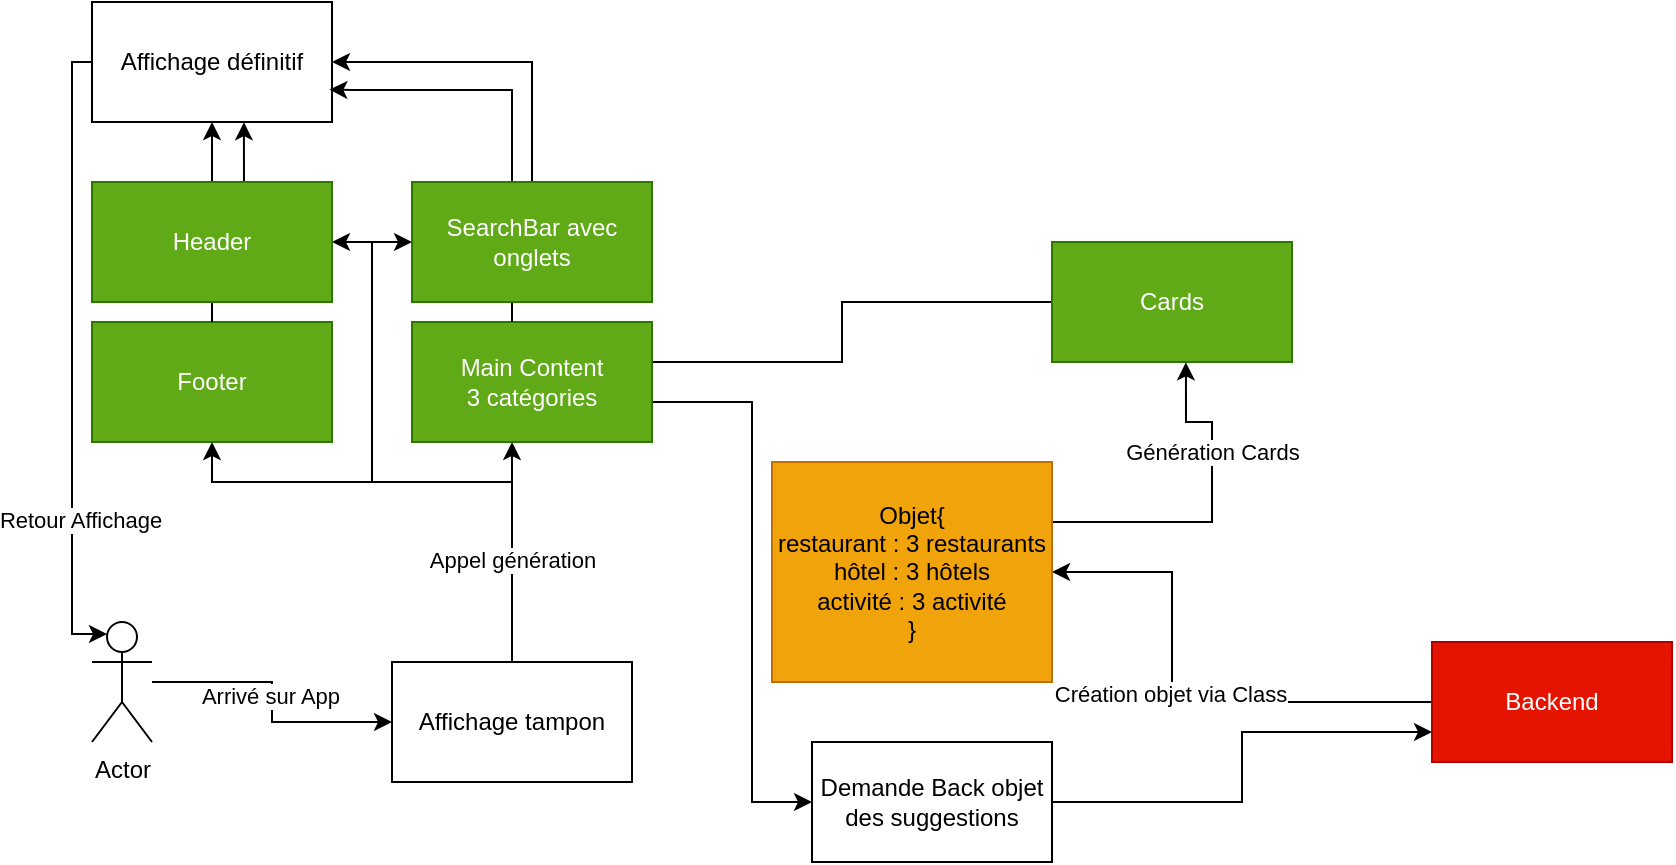 <mxfile version="24.5.3" type="device">
  <diagram name="Page-1" id="YSOlXprpc5Yxat0-PFvl">
    <mxGraphModel dx="1667" dy="497" grid="1" gridSize="10" guides="1" tooltips="1" connect="1" arrows="1" fold="1" page="1" pageScale="1" pageWidth="827" pageHeight="1169" math="0" shadow="0">
      <root>
        <mxCell id="0" />
        <mxCell id="1" parent="0" />
        <mxCell id="V7zxe8zXevxKyeu4M-RF-19" style="edgeStyle=orthogonalEdgeStyle;rounded=0;orthogonalLoop=1;jettySize=auto;html=1;entryX=0;entryY=0.5;entryDx=0;entryDy=0;" parent="1" source="V7zxe8zXevxKyeu4M-RF-1" target="V7zxe8zXevxKyeu4M-RF-2" edge="1">
          <mxGeometry relative="1" as="geometry" />
        </mxCell>
        <mxCell id="V7zxe8zXevxKyeu4M-RF-20" value="Arrivé sur App" style="edgeLabel;html=1;align=center;verticalAlign=middle;resizable=0;points=[];" parent="V7zxe8zXevxKyeu4M-RF-19" vertex="1" connectable="0">
          <mxGeometry x="-0.04" y="-1" relative="1" as="geometry">
            <mxPoint as="offset" />
          </mxGeometry>
        </mxCell>
        <mxCell id="V7zxe8zXevxKyeu4M-RF-1" value="Actor" style="shape=umlActor;verticalLabelPosition=bottom;verticalAlign=top;html=1;outlineConnect=0;" parent="1" vertex="1">
          <mxGeometry x="-760" y="350" width="30" height="60" as="geometry" />
        </mxCell>
        <mxCell id="V7zxe8zXevxKyeu4M-RF-23" style="edgeStyle=orthogonalEdgeStyle;rounded=0;orthogonalLoop=1;jettySize=auto;html=1;entryX=0.5;entryY=1;entryDx=0;entryDy=0;" parent="1" source="V7zxe8zXevxKyeu4M-RF-2" target="V7zxe8zXevxKyeu4M-RF-5" edge="1">
          <mxGeometry relative="1" as="geometry">
            <Array as="points">
              <mxPoint x="-550" y="280" />
              <mxPoint x="-700" y="280" />
            </Array>
          </mxGeometry>
        </mxCell>
        <mxCell id="V7zxe8zXevxKyeu4M-RF-24" style="edgeStyle=orthogonalEdgeStyle;rounded=0;orthogonalLoop=1;jettySize=auto;html=1;" parent="1" source="V7zxe8zXevxKyeu4M-RF-2" target="V7zxe8zXevxKyeu4M-RF-3" edge="1">
          <mxGeometry relative="1" as="geometry">
            <Array as="points">
              <mxPoint x="-550" y="280" />
              <mxPoint x="-620" y="280" />
              <mxPoint x="-620" y="160" />
            </Array>
          </mxGeometry>
        </mxCell>
        <mxCell id="V7zxe8zXevxKyeu4M-RF-26" style="edgeStyle=orthogonalEdgeStyle;rounded=0;orthogonalLoop=1;jettySize=auto;html=1;" parent="1" source="V7zxe8zXevxKyeu4M-RF-2" target="V7zxe8zXevxKyeu4M-RF-4" edge="1">
          <mxGeometry relative="1" as="geometry">
            <Array as="points">
              <mxPoint x="-550" y="280" />
              <mxPoint x="-620" y="280" />
              <mxPoint x="-620" y="160" />
            </Array>
          </mxGeometry>
        </mxCell>
        <mxCell id="V7zxe8zXevxKyeu4M-RF-28" style="edgeStyle=orthogonalEdgeStyle;rounded=0;orthogonalLoop=1;jettySize=auto;html=1;" parent="1" source="V7zxe8zXevxKyeu4M-RF-2" target="V7zxe8zXevxKyeu4M-RF-15" edge="1">
          <mxGeometry relative="1" as="geometry">
            <Array as="points">
              <mxPoint x="-550" y="290" />
              <mxPoint x="-550" y="290" />
            </Array>
          </mxGeometry>
        </mxCell>
        <mxCell id="V7zxe8zXevxKyeu4M-RF-29" value="Appel génération" style="edgeLabel;html=1;align=center;verticalAlign=middle;resizable=0;points=[];" parent="V7zxe8zXevxKyeu4M-RF-28" vertex="1" connectable="0">
          <mxGeometry x="-0.069" relative="1" as="geometry">
            <mxPoint as="offset" />
          </mxGeometry>
        </mxCell>
        <mxCell id="V7zxe8zXevxKyeu4M-RF-2" value="Affichage tampon" style="rounded=0;whiteSpace=wrap;html=1;" parent="1" vertex="1">
          <mxGeometry x="-610" y="370" width="120" height="60" as="geometry" />
        </mxCell>
        <mxCell id="U-innfajLr8ukQECDqL1-5" style="edgeStyle=orthogonalEdgeStyle;rounded=0;orthogonalLoop=1;jettySize=auto;html=1;" edge="1" parent="1" source="V7zxe8zXevxKyeu4M-RF-3" target="V7zxe8zXevxKyeu4M-RF-22">
          <mxGeometry relative="1" as="geometry" />
        </mxCell>
        <mxCell id="U-innfajLr8ukQECDqL1-6" style="edgeStyle=orthogonalEdgeStyle;rounded=0;orthogonalLoop=1;jettySize=auto;html=1;entryX=1;entryY=0.5;entryDx=0;entryDy=0;" edge="1" parent="1" source="V7zxe8zXevxKyeu4M-RF-4" target="V7zxe8zXevxKyeu4M-RF-22">
          <mxGeometry relative="1" as="geometry">
            <Array as="points">
              <mxPoint x="-540" y="70" />
            </Array>
          </mxGeometry>
        </mxCell>
        <mxCell id="V7zxe8zXevxKyeu4M-RF-5" value="Footer" style="rounded=0;whiteSpace=wrap;html=1;fillColor=#60a917;strokeColor=#2D7600;fontColor=#ffffff;" parent="1" vertex="1">
          <mxGeometry x="-760" y="200" width="120" height="60" as="geometry" />
        </mxCell>
        <mxCell id="V7zxe8zXevxKyeu4M-RF-10" style="edgeStyle=orthogonalEdgeStyle;rounded=0;orthogonalLoop=1;jettySize=auto;html=1;entryX=0;entryY=0.75;entryDx=0;entryDy=0;" parent="1" source="V7zxe8zXevxKyeu4M-RF-6" target="V7zxe8zXevxKyeu4M-RF-7" edge="1">
          <mxGeometry relative="1" as="geometry" />
        </mxCell>
        <mxCell id="V7zxe8zXevxKyeu4M-RF-6" value="Demande Back objet des suggestions" style="rounded=0;whiteSpace=wrap;html=1;" parent="1" vertex="1">
          <mxGeometry x="-400" y="410" width="120" height="60" as="geometry" />
        </mxCell>
        <mxCell id="V7zxe8zXevxKyeu4M-RF-12" style="edgeStyle=orthogonalEdgeStyle;rounded=0;orthogonalLoop=1;jettySize=auto;html=1;entryX=1;entryY=0.5;entryDx=0;entryDy=0;" parent="1" source="V7zxe8zXevxKyeu4M-RF-7" target="V7zxe8zXevxKyeu4M-RF-11" edge="1">
          <mxGeometry relative="1" as="geometry">
            <Array as="points">
              <mxPoint x="-220" y="390" />
              <mxPoint x="-220" y="325" />
            </Array>
          </mxGeometry>
        </mxCell>
        <mxCell id="V7zxe8zXevxKyeu4M-RF-18" value="Création objet via Class" style="edgeLabel;html=1;align=center;verticalAlign=middle;resizable=0;points=[];" parent="V7zxe8zXevxKyeu4M-RF-12" vertex="1" connectable="0">
          <mxGeometry x="0.053" y="1" relative="1" as="geometry">
            <mxPoint as="offset" />
          </mxGeometry>
        </mxCell>
        <mxCell id="V7zxe8zXevxKyeu4M-RF-7" value="Backend" style="rounded=0;whiteSpace=wrap;html=1;fillColor=#e51400;fontColor=#ffffff;strokeColor=#B20000;" parent="1" vertex="1">
          <mxGeometry x="-90" y="360" width="120" height="60" as="geometry" />
        </mxCell>
        <mxCell id="V7zxe8zXevxKyeu4M-RF-17" style="edgeStyle=orthogonalEdgeStyle;rounded=0;orthogonalLoop=1;jettySize=auto;html=1;entryX=1;entryY=0.25;entryDx=0;entryDy=0;" parent="1" source="V7zxe8zXevxKyeu4M-RF-8" target="V7zxe8zXevxKyeu4M-RF-15" edge="1">
          <mxGeometry relative="1" as="geometry">
            <Array as="points">
              <mxPoint x="-385" y="190" />
              <mxPoint x="-385" y="220" />
              <mxPoint x="-490" y="220" />
            </Array>
          </mxGeometry>
        </mxCell>
        <mxCell id="V7zxe8zXevxKyeu4M-RF-8" value="Cards" style="rounded=0;whiteSpace=wrap;html=1;fillColor=#60a917;strokeColor=#2D7600;fontColor=#ffffff;" parent="1" vertex="1">
          <mxGeometry x="-280" y="160" width="120" height="60" as="geometry" />
        </mxCell>
        <mxCell id="V7zxe8zXevxKyeu4M-RF-13" style="edgeStyle=orthogonalEdgeStyle;rounded=0;orthogonalLoop=1;jettySize=auto;html=1;entryX=0.558;entryY=1.003;entryDx=0;entryDy=0;entryPerimeter=0;" parent="1" target="V7zxe8zXevxKyeu4M-RF-8" edge="1">
          <mxGeometry relative="1" as="geometry">
            <mxPoint x="-280" y="300.0" as="sourcePoint" />
            <mxPoint x="-220" y="190" as="targetPoint" />
            <Array as="points">
              <mxPoint x="-200" y="300" />
              <mxPoint x="-200" y="250" />
              <mxPoint x="-213" y="250" />
            </Array>
          </mxGeometry>
        </mxCell>
        <mxCell id="V7zxe8zXevxKyeu4M-RF-14" value="Génération Cards" style="edgeLabel;html=1;align=center;verticalAlign=middle;resizable=0;points=[];" parent="V7zxe8zXevxKyeu4M-RF-13" vertex="1" connectable="0">
          <mxGeometry x="0.328" relative="1" as="geometry">
            <mxPoint as="offset" />
          </mxGeometry>
        </mxCell>
        <mxCell id="V7zxe8zXevxKyeu4M-RF-11" value="Objet{&lt;div&gt;restaurant : 3 restaurants&lt;/div&gt;&lt;div&gt;hôtel : 3 hôtels&lt;/div&gt;&lt;div&gt;activité : 3 activité&lt;/div&gt;&lt;div&gt;&lt;div&gt;}&lt;/div&gt;&lt;/div&gt;" style="rounded=0;whiteSpace=wrap;html=1;fillColor=#f0a30a;fontColor=#000000;strokeColor=#BD7000;" parent="1" vertex="1">
          <mxGeometry x="-420" y="270" width="140" height="110" as="geometry" />
        </mxCell>
        <mxCell id="V7zxe8zXevxKyeu4M-RF-16" style="edgeStyle=orthogonalEdgeStyle;rounded=0;orthogonalLoop=1;jettySize=auto;html=1;entryX=0;entryY=0.5;entryDx=0;entryDy=0;" parent="1" source="V7zxe8zXevxKyeu4M-RF-15" target="V7zxe8zXevxKyeu4M-RF-6" edge="1">
          <mxGeometry relative="1" as="geometry">
            <Array as="points">
              <mxPoint x="-430" y="240" />
              <mxPoint x="-430" y="440" />
            </Array>
          </mxGeometry>
        </mxCell>
        <mxCell id="V7zxe8zXevxKyeu4M-RF-15" value="Main Content&lt;div&gt;3 catégories&lt;/div&gt;" style="rounded=0;whiteSpace=wrap;html=1;fillColor=#60a917;strokeColor=#2D7600;fontColor=#ffffff;" parent="1" vertex="1">
          <mxGeometry x="-600" y="200" width="120" height="60" as="geometry" />
        </mxCell>
        <mxCell id="V7zxe8zXevxKyeu4M-RF-22" value="Affichage définitif" style="rounded=0;whiteSpace=wrap;html=1;" parent="1" vertex="1">
          <mxGeometry x="-760" y="40" width="120" height="60" as="geometry" />
        </mxCell>
        <mxCell id="U-innfajLr8ukQECDqL1-7" style="edgeStyle=orthogonalEdgeStyle;rounded=0;orthogonalLoop=1;jettySize=auto;html=1;entryX=0.633;entryY=1.002;entryDx=0;entryDy=0;entryPerimeter=0;" edge="1" parent="1" source="V7zxe8zXevxKyeu4M-RF-5" target="V7zxe8zXevxKyeu4M-RF-22">
          <mxGeometry relative="1" as="geometry" />
        </mxCell>
        <mxCell id="V7zxe8zXevxKyeu4M-RF-3" value="Header" style="rounded=0;whiteSpace=wrap;html=1;fillColor=#60a917;strokeColor=#2D7600;fontColor=#ffffff;" parent="1" vertex="1">
          <mxGeometry x="-760" y="130" width="120" height="60" as="geometry" />
        </mxCell>
        <mxCell id="U-innfajLr8ukQECDqL1-8" style="edgeStyle=orthogonalEdgeStyle;rounded=0;orthogonalLoop=1;jettySize=auto;html=1;entryX=0.989;entryY=0.73;entryDx=0;entryDy=0;entryPerimeter=0;" edge="1" parent="1" target="V7zxe8zXevxKyeu4M-RF-22">
          <mxGeometry relative="1" as="geometry">
            <mxPoint x="-550" y="200" as="sourcePoint" />
            <mxPoint x="-630" y="85" as="targetPoint" />
            <Array as="points">
              <mxPoint x="-550" y="84" />
              <mxPoint x="-630" y="84" />
            </Array>
          </mxGeometry>
        </mxCell>
        <mxCell id="V7zxe8zXevxKyeu4M-RF-4" value="SearchBar avec onglets" style="rounded=0;whiteSpace=wrap;html=1;fillColor=#60a917;strokeColor=#2D7600;fontColor=#ffffff;" parent="1" vertex="1">
          <mxGeometry x="-600" y="130" width="120" height="60" as="geometry" />
        </mxCell>
        <mxCell id="U-innfajLr8ukQECDqL1-9" style="edgeStyle=orthogonalEdgeStyle;rounded=0;orthogonalLoop=1;jettySize=auto;html=1;entryX=0.25;entryY=0.1;entryDx=0;entryDy=0;entryPerimeter=0;" edge="1" parent="1" source="V7zxe8zXevxKyeu4M-RF-22" target="V7zxe8zXevxKyeu4M-RF-1">
          <mxGeometry relative="1" as="geometry">
            <Array as="points">
              <mxPoint x="-770" y="70" />
              <mxPoint x="-770" y="356" />
            </Array>
          </mxGeometry>
        </mxCell>
        <mxCell id="U-innfajLr8ukQECDqL1-10" value="Retour Affichage" style="edgeLabel;html=1;align=center;verticalAlign=middle;resizable=0;points=[];" vertex="1" connectable="0" parent="U-innfajLr8ukQECDqL1-9">
          <mxGeometry x="0.526" y="4" relative="1" as="geometry">
            <mxPoint as="offset" />
          </mxGeometry>
        </mxCell>
      </root>
    </mxGraphModel>
  </diagram>
</mxfile>
